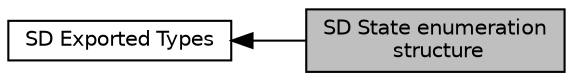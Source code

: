 digraph "SD State enumeration structure"
{
  edge [fontname="Helvetica",fontsize="10",labelfontname="Helvetica",labelfontsize="10"];
  node [fontname="Helvetica",fontsize="10",shape=record];
  rankdir=LR;
  Node1 [label="SD Exported Types",height=0.2,width=0.4,color="black", fillcolor="white", style="filled",URL="$group___s_d___exported___types.html"];
  Node0 [label="SD State enumeration\l structure",height=0.2,width=0.4,color="black", fillcolor="grey75", style="filled", fontcolor="black"];
  Node1->Node0 [shape=plaintext, dir="back", style="solid"];
}
